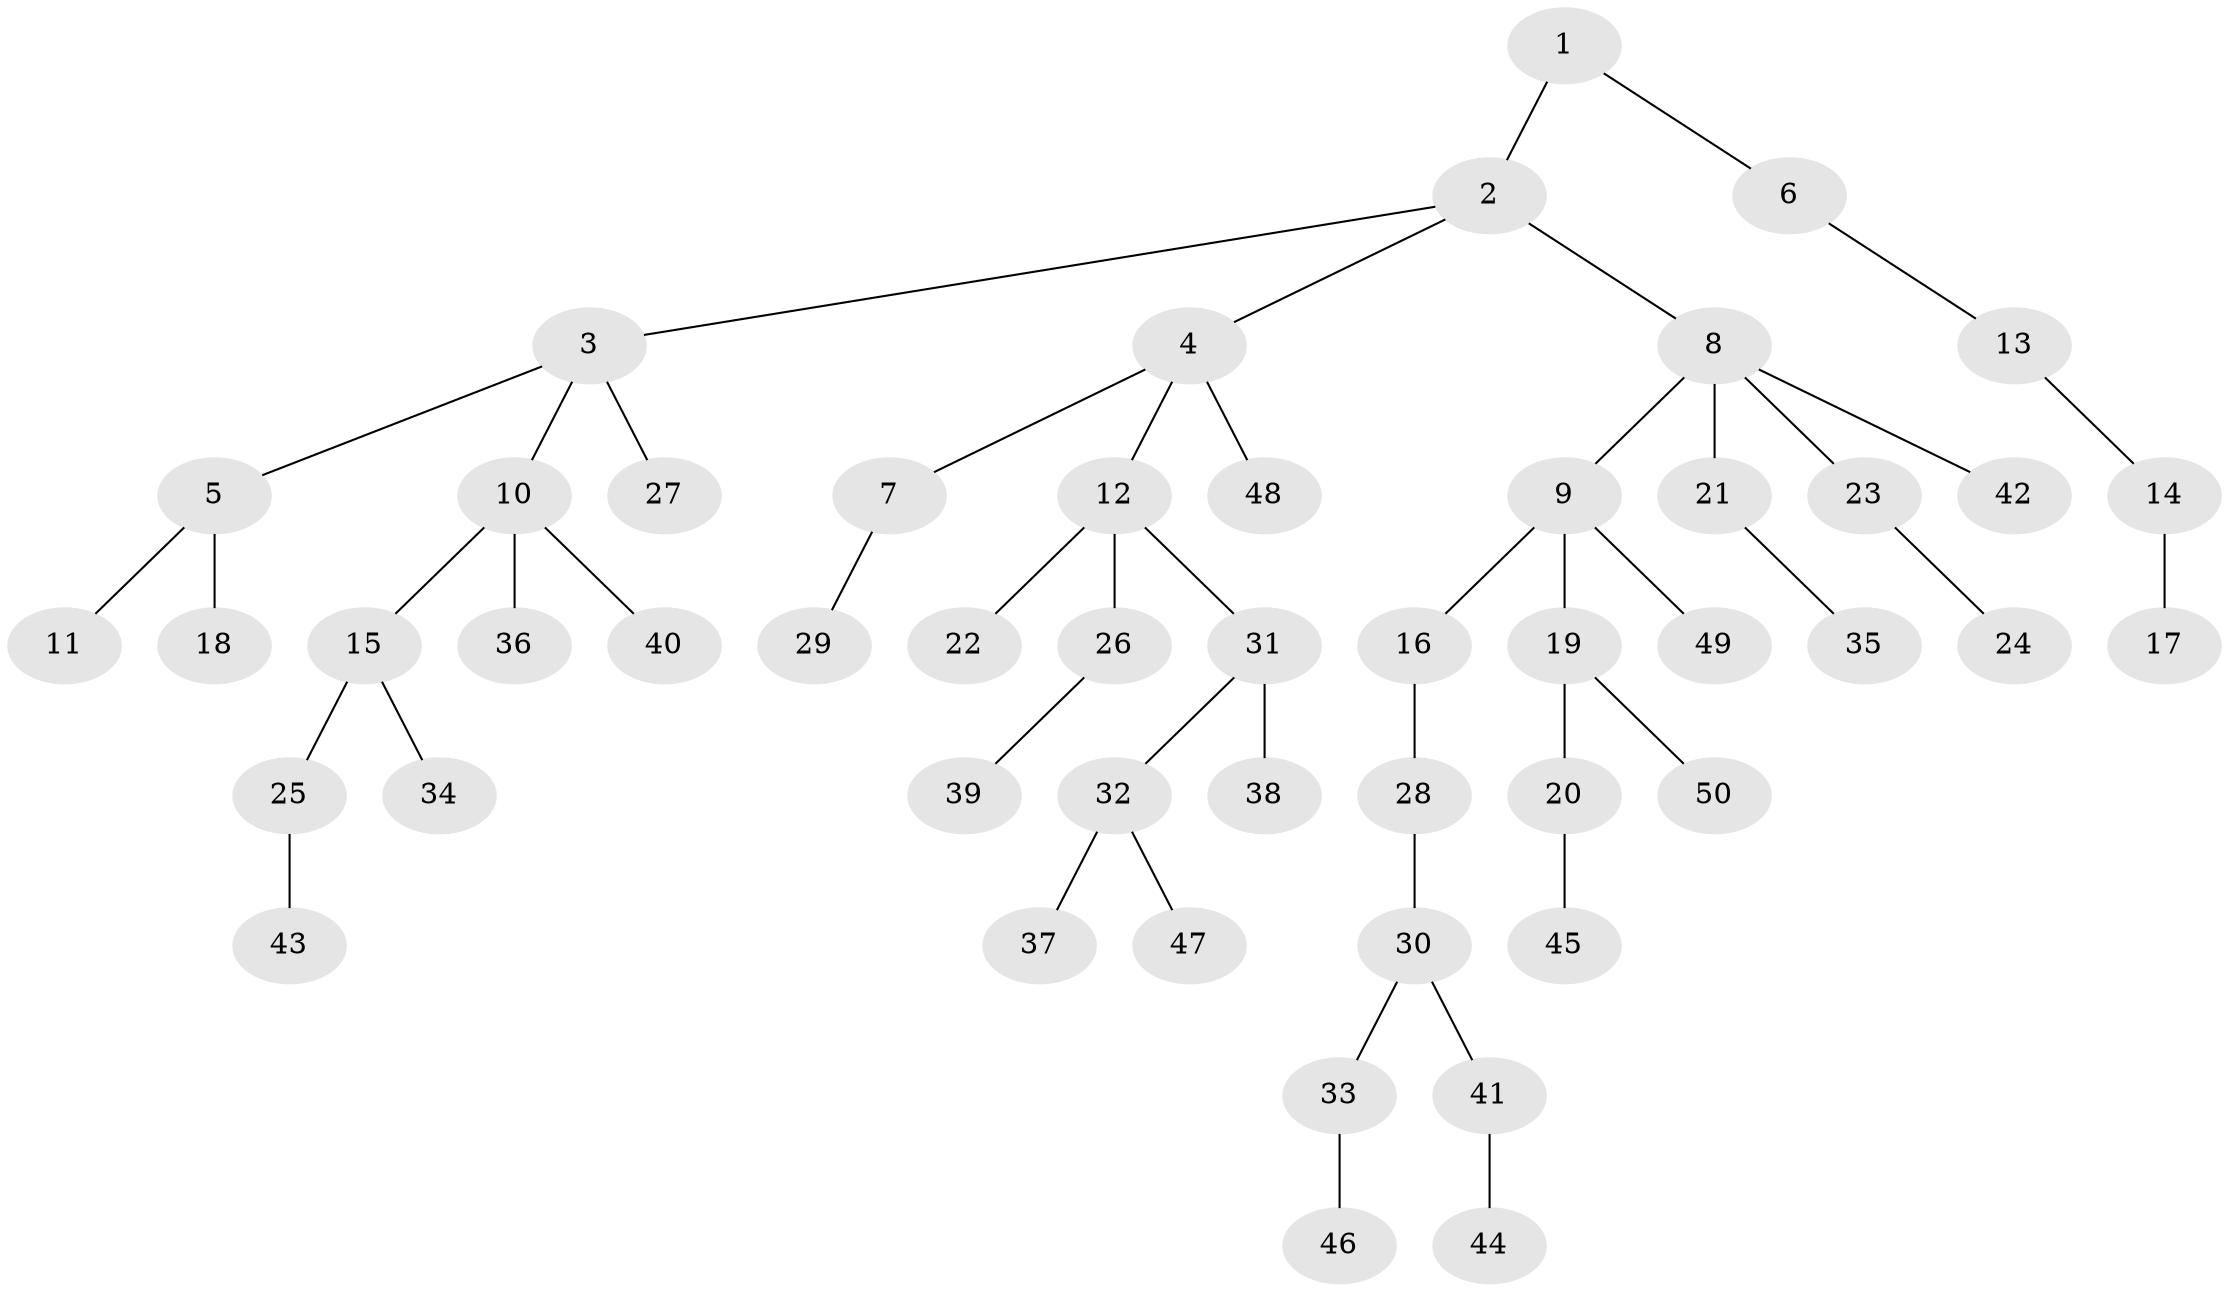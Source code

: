 // coarse degree distribution, {2: 0.1935483870967742, 6: 0.03225806451612903, 3: 0.16129032258064516, 1: 0.5483870967741935, 5: 0.06451612903225806}
// Generated by graph-tools (version 1.1) at 2025/52/02/27/25 19:52:10]
// undirected, 50 vertices, 49 edges
graph export_dot {
graph [start="1"]
  node [color=gray90,style=filled];
  1;
  2;
  3;
  4;
  5;
  6;
  7;
  8;
  9;
  10;
  11;
  12;
  13;
  14;
  15;
  16;
  17;
  18;
  19;
  20;
  21;
  22;
  23;
  24;
  25;
  26;
  27;
  28;
  29;
  30;
  31;
  32;
  33;
  34;
  35;
  36;
  37;
  38;
  39;
  40;
  41;
  42;
  43;
  44;
  45;
  46;
  47;
  48;
  49;
  50;
  1 -- 2;
  1 -- 6;
  2 -- 3;
  2 -- 4;
  2 -- 8;
  3 -- 5;
  3 -- 10;
  3 -- 27;
  4 -- 7;
  4 -- 12;
  4 -- 48;
  5 -- 11;
  5 -- 18;
  6 -- 13;
  7 -- 29;
  8 -- 9;
  8 -- 21;
  8 -- 23;
  8 -- 42;
  9 -- 16;
  9 -- 19;
  9 -- 49;
  10 -- 15;
  10 -- 36;
  10 -- 40;
  12 -- 22;
  12 -- 26;
  12 -- 31;
  13 -- 14;
  14 -- 17;
  15 -- 25;
  15 -- 34;
  16 -- 28;
  19 -- 20;
  19 -- 50;
  20 -- 45;
  21 -- 35;
  23 -- 24;
  25 -- 43;
  26 -- 39;
  28 -- 30;
  30 -- 33;
  30 -- 41;
  31 -- 32;
  31 -- 38;
  32 -- 37;
  32 -- 47;
  33 -- 46;
  41 -- 44;
}
